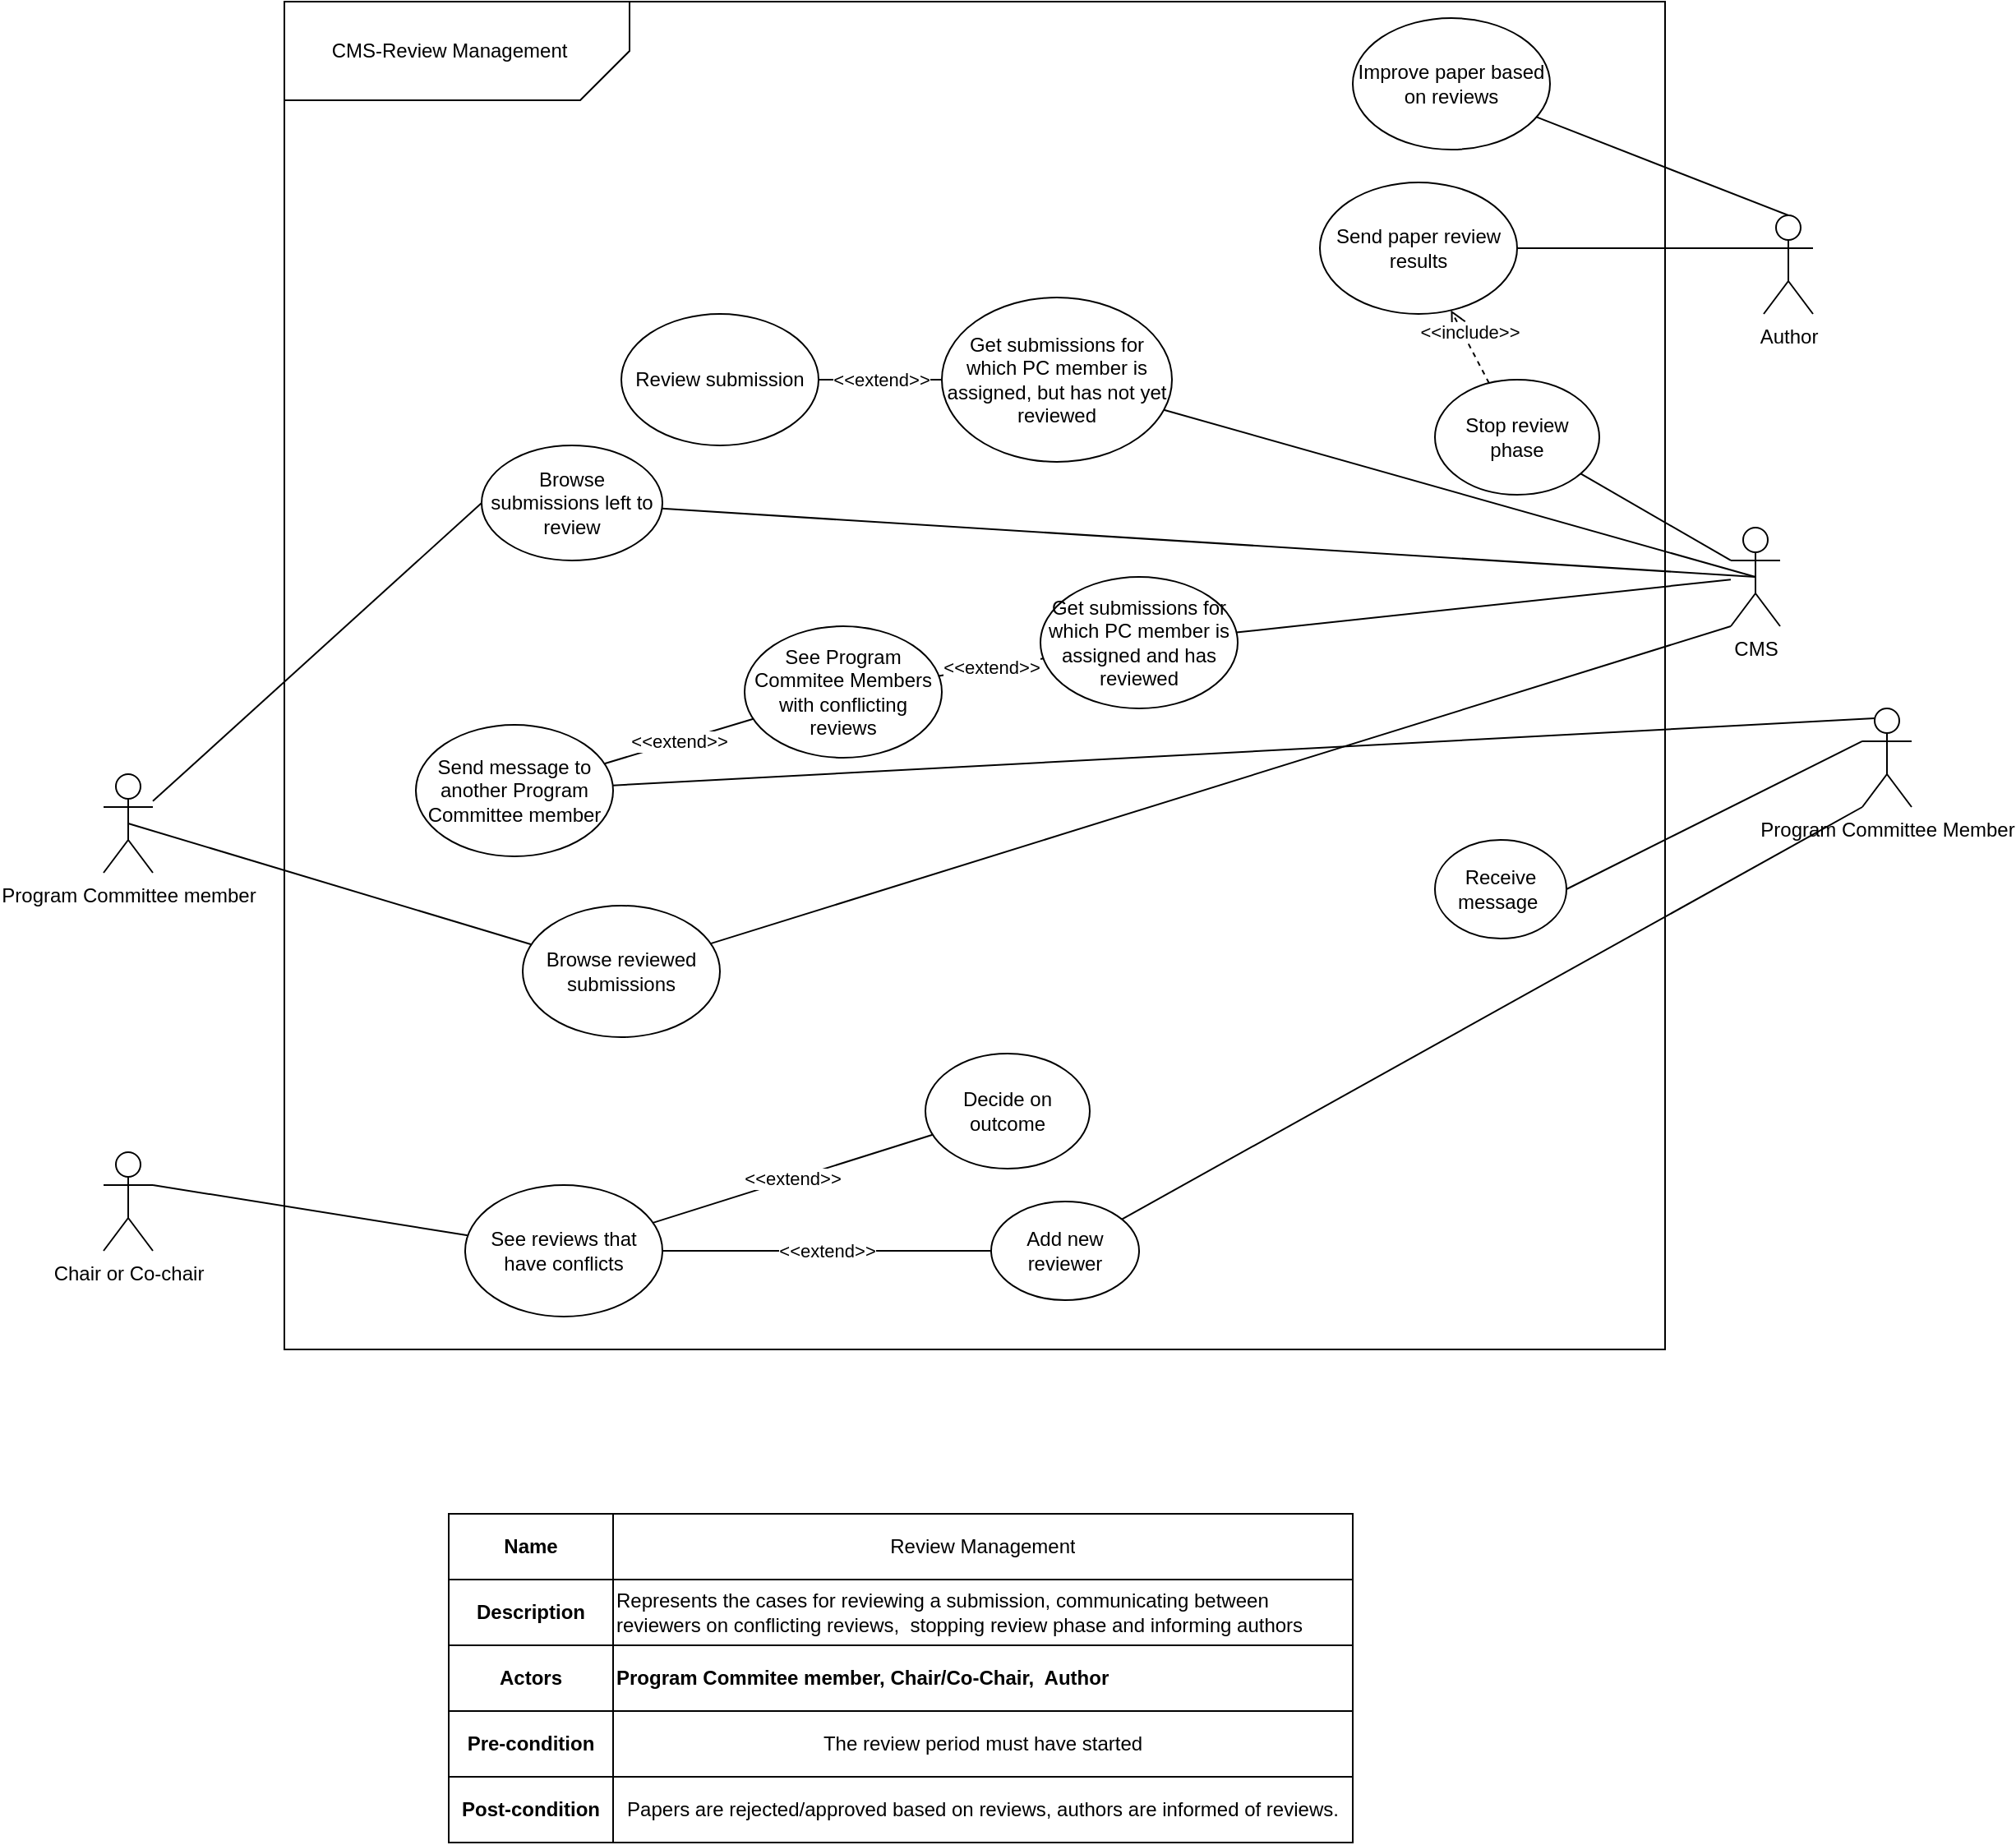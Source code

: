 <mxfile version="13.7.9" type="embed"><diagram id="xhvt2LFHJjnRNs5IQC9b" name="Page-1"><mxGraphModel dx="1742" dy="1980" grid="1" gridSize="10" guides="1" tooltips="1" connect="1" arrows="1" fold="1" page="1" pageScale="1" pageWidth="850" pageHeight="1100" math="0" shadow="0"><root><mxCell id="0"/><mxCell id="1" parent="0"/><mxCell id="12" value="" style="rounded=0;whiteSpace=wrap;html=1;" parent="1" vertex="1"><mxGeometry x="220" y="-250" width="840" height="820" as="geometry"/></mxCell><mxCell id="2" value="Chair or Co-chair" style="shape=umlActor;verticalLabelPosition=bottom;verticalAlign=top;html=1;outlineConnect=0;" parent="1" vertex="1"><mxGeometry x="110" y="450" width="30" height="60" as="geometry"/></mxCell><mxCell id="3" value="Program Committee member" style="shape=umlActor;verticalLabelPosition=bottom;verticalAlign=top;html=1;outlineConnect=0;" parent="1" vertex="1"><mxGeometry x="110" y="220" width="30" height="60" as="geometry"/></mxCell><mxCell id="7" value="CMS" style="shape=umlActor;verticalLabelPosition=bottom;verticalAlign=top;html=1;outlineConnect=0;" parent="1" vertex="1"><mxGeometry x="1100" y="70" width="30" height="60" as="geometry"/></mxCell><mxCell id="13" value="Stop review phase" style="ellipse;whiteSpace=wrap;html=1;" parent="1" vertex="1"><mxGeometry x="920" y="-20" width="100" height="70" as="geometry"/></mxCell><mxCell id="16" value="Send paper review results" style="ellipse;whiteSpace=wrap;html=1;" parent="1" vertex="1"><mxGeometry x="850" y="-140" width="120" height="80" as="geometry"/></mxCell><mxCell id="17" value="&amp;lt;&amp;lt;include&amp;gt;&amp;gt;" style="html=1;verticalAlign=bottom;endArrow=open;dashed=1;endSize=8;" parent="1" source="13" target="16" edge="1"><mxGeometry relative="1" as="geometry"><mxPoint x="830" y="340" as="sourcePoint"/><mxPoint x="750" y="340" as="targetPoint"/></mxGeometry></mxCell><mxCell id="18" value="" style="endArrow=none;html=1;entryX=0;entryY=0.333;entryDx=0;entryDy=0;entryPerimeter=0;" parent="1" source="13" target="7" edge="1"><mxGeometry width="50" height="50" relative="1" as="geometry"><mxPoint x="860" y="230" as="sourcePoint"/><mxPoint x="910" y="180" as="targetPoint"/></mxGeometry></mxCell><mxCell id="20" value="" style="endArrow=none;html=1;exitX=0;exitY=0.333;exitDx=0;exitDy=0;exitPerimeter=0;" parent="1" source="38" target="16" edge="1"><mxGeometry width="50" height="50" relative="1" as="geometry"><mxPoint x="410" y="540" as="sourcePoint"/><mxPoint x="460" y="490" as="targetPoint"/></mxGeometry></mxCell><mxCell id="27" value="Program Committee Member" style="shape=umlActor;verticalLabelPosition=bottom;verticalAlign=top;html=1;outlineConnect=0;" parent="1" vertex="1"><mxGeometry x="1180" y="180" width="30" height="60" as="geometry"/></mxCell><mxCell id="29" value="Receive message&amp;nbsp;" style="ellipse;whiteSpace=wrap;html=1;" parent="1" vertex="1"><mxGeometry x="920" y="260" width="80" height="60" as="geometry"/></mxCell><mxCell id="30" value="" style="endArrow=none;html=1;entryX=0;entryY=0.333;entryDx=0;entryDy=0;entryPerimeter=0;exitX=1;exitY=0.5;exitDx=0;exitDy=0;" parent="1" source="29" target="27" edge="1"><mxGeometry width="50" height="50" relative="1" as="geometry"><mxPoint x="1050" y="180" as="sourcePoint"/><mxPoint x="1100" y="130" as="targetPoint"/></mxGeometry></mxCell><mxCell id="31" value="See reviews that have conflicts" style="ellipse;whiteSpace=wrap;html=1;" parent="1" vertex="1"><mxGeometry x="330" y="470" width="120" height="80" as="geometry"/></mxCell><mxCell id="32" value="" style="endArrow=none;html=1;exitX=1;exitY=0.333;exitDx=0;exitDy=0;exitPerimeter=0;" parent="1" source="2" target="31" edge="1"><mxGeometry width="50" height="50" relative="1" as="geometry"><mxPoint x="190" y="120" as="sourcePoint"/><mxPoint x="240" y="70" as="targetPoint"/></mxGeometry></mxCell><mxCell id="33" value="Decide on outcome" style="ellipse;whiteSpace=wrap;html=1;" parent="1" vertex="1"><mxGeometry x="610" y="390" width="100" height="70" as="geometry"/></mxCell><mxCell id="34" value="Add new reviewer" style="ellipse;whiteSpace=wrap;html=1;" parent="1" vertex="1"><mxGeometry x="650" y="480" width="90" height="60" as="geometry"/></mxCell><mxCell id="35" value="&amp;lt;&amp;lt;extend&amp;gt;&amp;gt;" style="endArrow=none;html=1;" parent="1" source="31" target="34" edge="1"><mxGeometry width="50" height="50" relative="1" as="geometry"><mxPoint x="380" y="100" as="sourcePoint"/><mxPoint x="430" y="50" as="targetPoint"/></mxGeometry></mxCell><mxCell id="36" value="&amp;lt;&amp;lt;extend&amp;gt;&amp;gt;" style="endArrow=none;html=1;" parent="1" source="31" target="33" edge="1"><mxGeometry width="50" height="50" relative="1" as="geometry"><mxPoint x="390" y="200" as="sourcePoint"/><mxPoint x="440" y="150" as="targetPoint"/></mxGeometry></mxCell><mxCell id="38" value="Author" style="shape=umlActor;verticalLabelPosition=bottom;verticalAlign=top;html=1;outlineConnect=0;" parent="1" vertex="1"><mxGeometry x="1120" y="-120" width="30" height="60" as="geometry"/></mxCell><mxCell id="39" value="Browse submissions left to review" style="ellipse;whiteSpace=wrap;html=1;" parent="1" vertex="1"><mxGeometry x="340" y="20" width="110" height="70" as="geometry"/></mxCell><mxCell id="44" value="Browse reviewed submissions" style="ellipse;whiteSpace=wrap;html=1;" parent="1" vertex="1"><mxGeometry x="365" y="300" width="120" height="80" as="geometry"/></mxCell><mxCell id="45" value="" style="endArrow=none;html=1;entryX=0;entryY=1;entryDx=0;entryDy=0;entryPerimeter=0;" parent="1" source="34" target="27" edge="1"><mxGeometry width="50" height="50" relative="1" as="geometry"><mxPoint x="710" y="110" as="sourcePoint"/><mxPoint x="760" y="60" as="targetPoint"/></mxGeometry></mxCell><mxCell id="46" value="" style="endArrow=none;html=1;entryX=0.5;entryY=0.5;entryDx=0;entryDy=0;entryPerimeter=0;" parent="1" source="44" target="3" edge="1"><mxGeometry width="50" height="50" relative="1" as="geometry"><mxPoint x="100" y="390" as="sourcePoint"/><mxPoint x="150" y="340" as="targetPoint"/></mxGeometry></mxCell><mxCell id="47" value="See Program Commitee Members with conflicting reviews" style="ellipse;whiteSpace=wrap;html=1;" parent="1" vertex="1"><mxGeometry x="500" y="130" width="120" height="80" as="geometry"/></mxCell><mxCell id="48" value="&amp;lt;&amp;lt;extend&amp;gt;&amp;gt;" style="endArrow=none;html=1;" parent="1" source="115" target="47" edge="1"><mxGeometry width="50" height="50" relative="1" as="geometry"><mxPoint x="450" y="260" as="sourcePoint"/><mxPoint x="700" y="260" as="targetPoint"/></mxGeometry></mxCell><mxCell id="49" value="&amp;lt;&amp;lt;extend&amp;gt;&amp;gt;" style="endArrow=none;html=1;" parent="1" source="47" target="50" edge="1"><mxGeometry width="50" height="50" relative="1" as="geometry"><mxPoint x="570" y="410" as="sourcePoint"/><mxPoint x="820" y="410" as="targetPoint"/></mxGeometry></mxCell><mxCell id="50" value="Send message to another Program Committee member" style="ellipse;whiteSpace=wrap;html=1;" parent="1" vertex="1"><mxGeometry x="300" y="190" width="120" height="80" as="geometry"/></mxCell><mxCell id="51" value="" style="endArrow=none;html=1;entryX=0.25;entryY=0.1;entryDx=0;entryDy=0;entryPerimeter=0;" parent="1" source="50" target="27" edge="1"><mxGeometry width="50" height="50" relative="1" as="geometry"><mxPoint x="460" y="330" as="sourcePoint"/><mxPoint x="510" y="280" as="targetPoint"/></mxGeometry></mxCell><mxCell id="52" value="" style="endArrow=none;html=1;entryX=0;entryY=0.5;entryDx=0;entryDy=0;" parent="1" target="39" edge="1" source="3"><mxGeometry width="50" height="50" relative="1" as="geometry"><mxPoint x="141" y="256.375" as="sourcePoint"/><mxPoint x="280.262" y="315.562" as="targetPoint"/></mxGeometry></mxCell><mxCell id="54" value="&amp;lt;&amp;lt;extend&amp;gt;&amp;gt;" style="endArrow=none;html=1;" parent="1" source="110" edge="1" target="55"><mxGeometry width="50" height="50" relative="1" as="geometry"><mxPoint x="190" y="170" as="sourcePoint"/><mxPoint x="500" y="320" as="targetPoint"/></mxGeometry></mxCell><mxCell id="55" value="Review submission" style="ellipse;whiteSpace=wrap;html=1;" parent="1" vertex="1"><mxGeometry x="425" y="-60" width="120" height="80" as="geometry"/></mxCell><mxCell id="85" value="" style="shape=table;html=1;whiteSpace=wrap;startSize=0;container=1;collapsible=0;childLayout=tableLayout;" vertex="1" parent="1"><mxGeometry x="320" y="670" width="550" height="200" as="geometry"/></mxCell><mxCell id="86" value="" style="shape=partialRectangle;html=1;whiteSpace=wrap;collapsible=0;dropTarget=0;pointerEvents=0;fillColor=none;top=0;left=0;bottom=0;right=0;points=[[0,0.5],[1,0.5]];portConstraint=eastwest;" vertex="1" parent="85"><mxGeometry width="550" height="40" as="geometry"/></mxCell><mxCell id="87" value="&lt;b&gt;Name&lt;/b&gt;" style="shape=partialRectangle;html=1;whiteSpace=wrap;connectable=0;overflow=hidden;fillColor=none;top=0;left=0;bottom=0;right=0;" vertex="1" parent="86"><mxGeometry width="100" height="40" as="geometry"/></mxCell><mxCell id="88" value="Review Management" style="shape=partialRectangle;html=1;whiteSpace=wrap;connectable=0;overflow=hidden;fillColor=none;top=0;left=0;bottom=0;right=0;" vertex="1" parent="86"><mxGeometry x="100" width="450" height="40" as="geometry"/></mxCell><mxCell id="89" value="" style="shape=partialRectangle;html=1;whiteSpace=wrap;collapsible=0;dropTarget=0;pointerEvents=0;fillColor=none;top=0;left=0;bottom=0;right=0;points=[[0,0.5],[1,0.5]];portConstraint=eastwest;" vertex="1" parent="85"><mxGeometry y="40" width="550" height="40" as="geometry"/></mxCell><mxCell id="90" value="&lt;b&gt;Description&lt;/b&gt;" style="shape=partialRectangle;html=1;whiteSpace=wrap;connectable=0;overflow=hidden;fillColor=none;top=0;left=0;bottom=0;right=0;" vertex="1" parent="89"><mxGeometry width="100" height="40" as="geometry"/></mxCell><mxCell id="91" value="Represents the cases for reviewing a submission, communicating between reviewers on conflicting reviews,&amp;nbsp; stopping review phase and informing authors" style="shape=partialRectangle;html=1;whiteSpace=wrap;connectable=0;overflow=hidden;fillColor=none;top=0;left=0;bottom=0;right=0;align=left;" vertex="1" parent="89"><mxGeometry x="100" width="450" height="40" as="geometry"/></mxCell><mxCell id="92" value="" style="shape=partialRectangle;html=1;whiteSpace=wrap;collapsible=0;dropTarget=0;pointerEvents=0;fillColor=none;top=0;left=0;bottom=0;right=0;points=[[0,0.5],[1,0.5]];portConstraint=eastwest;" vertex="1" parent="85"><mxGeometry y="80" width="550" height="40" as="geometry"/></mxCell><mxCell id="93" value="&lt;b&gt;Actors&lt;/b&gt;" style="shape=partialRectangle;html=1;whiteSpace=wrap;connectable=0;overflow=hidden;fillColor=none;top=0;left=0;bottom=0;right=0;" vertex="1" parent="92"><mxGeometry width="100" height="40" as="geometry"/></mxCell><mxCell id="94" value="&lt;b&gt;Program Commitee member, Chair/Co-Chair,&amp;nbsp; Author&lt;/b&gt;" style="shape=partialRectangle;html=1;whiteSpace=wrap;connectable=0;overflow=hidden;fillColor=none;top=0;left=0;bottom=0;right=0;align=left;" vertex="1" parent="92"><mxGeometry x="100" width="450" height="40" as="geometry"/></mxCell><mxCell id="95" value="" style="shape=partialRectangle;html=1;whiteSpace=wrap;collapsible=0;dropTarget=0;pointerEvents=0;fillColor=none;top=0;left=0;bottom=0;right=0;points=[[0,0.5],[1,0.5]];portConstraint=eastwest;" vertex="1" parent="85"><mxGeometry y="120" width="550" height="40" as="geometry"/></mxCell><mxCell id="96" value="&lt;b&gt;Pre-condition&lt;/b&gt;" style="shape=partialRectangle;html=1;whiteSpace=wrap;connectable=0;overflow=hidden;fillColor=none;top=0;left=0;bottom=0;right=0;" vertex="1" parent="95"><mxGeometry width="100" height="40" as="geometry"/></mxCell><mxCell id="97" value="The review period must have started" style="shape=partialRectangle;html=1;whiteSpace=wrap;connectable=0;overflow=hidden;fillColor=none;top=0;left=0;bottom=0;right=0;" vertex="1" parent="95"><mxGeometry x="100" width="450" height="40" as="geometry"/></mxCell><mxCell id="98" value="" style="shape=partialRectangle;html=1;whiteSpace=wrap;collapsible=0;dropTarget=0;pointerEvents=0;fillColor=none;top=0;left=0;bottom=0;right=0;points=[[0,0.5],[1,0.5]];portConstraint=eastwest;" vertex="1" parent="85"><mxGeometry y="160" width="550" height="40" as="geometry"/></mxCell><mxCell id="99" value="&lt;b&gt;Post-condition&lt;/b&gt;" style="shape=partialRectangle;html=1;whiteSpace=wrap;connectable=0;overflow=hidden;fillColor=none;top=0;left=0;bottom=0;right=0;" vertex="1" parent="98"><mxGeometry width="100" height="40" as="geometry"/></mxCell><mxCell id="100" value="Papers are rejected/approved based on reviews, authors are informed of reviews." style="shape=partialRectangle;html=1;whiteSpace=wrap;connectable=0;overflow=hidden;fillColor=none;top=0;left=0;bottom=0;right=0;" vertex="1" parent="98"><mxGeometry x="100" width="450" height="40" as="geometry"/></mxCell><mxCell id="102" value="" style="shape=card;whiteSpace=wrap;html=1;rotation=-180;" vertex="1" parent="1"><mxGeometry x="220" y="-250" width="210" height="60" as="geometry"/></mxCell><mxCell id="104" value="CMS-Review Management" style="text;html=1;align=center;verticalAlign=middle;resizable=0;points=[];autosize=1;" vertex="1" parent="1"><mxGeometry x="240" y="-230" width="160" height="20" as="geometry"/></mxCell><mxCell id="106" value="" style="endArrow=none;html=1;entryX=0.5;entryY=0.5;entryDx=0;entryDy=0;entryPerimeter=0;" edge="1" parent="1" source="39" target="7"><mxGeometry width="50" height="50" relative="1" as="geometry"><mxPoint x="690" y="330" as="sourcePoint"/><mxPoint x="1110" y="240" as="targetPoint"/></mxGeometry></mxCell><mxCell id="109" value="" style="endArrow=none;html=1;entryX=0.5;entryY=0.5;entryDx=0;entryDy=0;entryPerimeter=0;" edge="1" parent="1" source="110" target="7"><mxGeometry width="50" height="50" relative="1" as="geometry"><mxPoint x="1090" y="113" as="sourcePoint"/><mxPoint x="980" y="80" as="targetPoint"/></mxGeometry></mxCell><mxCell id="110" value="Get submissions for which PC member is assigned, but has not yet reviewed" style="ellipse;whiteSpace=wrap;html=1;" vertex="1" parent="1"><mxGeometry x="620" y="-70" width="140" height="100" as="geometry"/></mxCell><mxCell id="113" value="" style="endArrow=none;html=1;entryX=0;entryY=1;entryDx=0;entryDy=0;entryPerimeter=0;" edge="1" parent="1" source="44" target="7"><mxGeometry width="50" height="50" relative="1" as="geometry"><mxPoint x="80" y="420" as="sourcePoint"/><mxPoint x="130" y="370" as="targetPoint"/></mxGeometry></mxCell><mxCell id="115" value="Get submissions for which PC member is assigned and has reviewed" style="ellipse;whiteSpace=wrap;html=1;" vertex="1" parent="1"><mxGeometry x="680" y="100" width="120" height="80" as="geometry"/></mxCell><mxCell id="116" value="" style="endArrow=none;html=1;" edge="1" parent="1" source="115" target="7"><mxGeometry width="50" height="50" relative="1" as="geometry"><mxPoint x="1320" y="10" as="sourcePoint"/><mxPoint x="1370" y="-40" as="targetPoint"/></mxGeometry></mxCell><mxCell id="117" value="Improve paper based on reviews" style="ellipse;whiteSpace=wrap;html=1;" vertex="1" parent="1"><mxGeometry x="870" y="-240" width="120" height="80" as="geometry"/></mxCell><mxCell id="118" value="" style="endArrow=none;html=1;exitX=0.5;exitY=0;exitDx=0;exitDy=0;exitPerimeter=0;" edge="1" parent="1" source="38" target="117"><mxGeometry width="50" height="50" relative="1" as="geometry"><mxPoint x="1180" y="-170" as="sourcePoint"/><mxPoint x="1230" y="-220" as="targetPoint"/></mxGeometry></mxCell></root></mxGraphModel></diagram></mxfile>